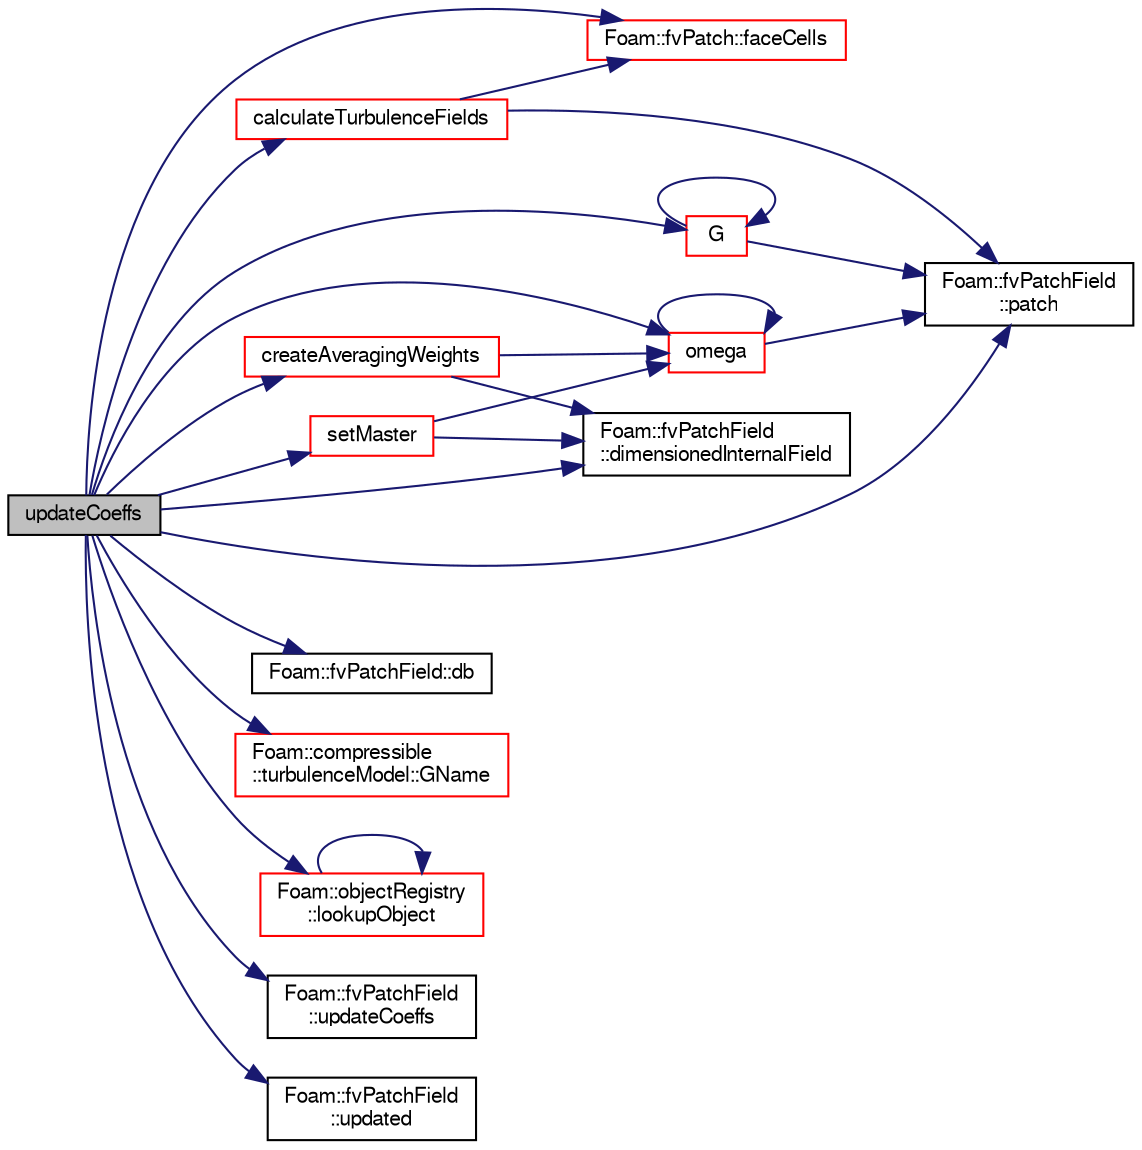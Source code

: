 digraph "updateCoeffs"
{
  bgcolor="transparent";
  edge [fontname="FreeSans",fontsize="10",labelfontname="FreeSans",labelfontsize="10"];
  node [fontname="FreeSans",fontsize="10",shape=record];
  rankdir="LR";
  Node1753 [label="updateCoeffs",height=0.2,width=0.4,color="black", fillcolor="grey75", style="filled", fontcolor="black"];
  Node1753 -> Node1754 [color="midnightblue",fontsize="10",style="solid",fontname="FreeSans"];
  Node1754 [label="calculateTurbulenceFields",height=0.2,width=0.4,color="red",URL="$a30726.html#ad354b2bce4bd90afc465c2dff69b24d6",tooltip="Main driver to calculate the turbulence fields. "];
  Node1754 -> Node1757 [color="midnightblue",fontsize="10",style="solid",fontname="FreeSans"];
  Node1757 [label="Foam::fvPatch::faceCells",height=0.2,width=0.4,color="red",URL="$a22870.html#afbfac825732ef2770fff4261b4e930e9",tooltip="Return faceCells. "];
  Node1754 -> Node1815 [color="midnightblue",fontsize="10",style="solid",fontname="FreeSans"];
  Node1815 [label="Foam::fvPatchField\l::patch",height=0.2,width=0.4,color="black",URL="$a22354.html#aca0923a4611f6166ffd8fa14d81864a4",tooltip="Return patch. "];
  Node1753 -> Node1831 [color="midnightblue",fontsize="10",style="solid",fontname="FreeSans"];
  Node1831 [label="createAveragingWeights",height=0.2,width=0.4,color="red",URL="$a30726.html#a7e3f26a2eb2d1d475fca3c80c5fa26f0",tooltip="Create the averaging weights for cells which are bounded by. "];
  Node1831 -> Node1829 [color="midnightblue",fontsize="10",style="solid",fontname="FreeSans"];
  Node1829 [label="Foam::fvPatchField\l::dimensionedInternalField",height=0.2,width=0.4,color="black",URL="$a22354.html#a1067b719c3281eb98ffda55196ca2033",tooltip="Return dimensioned internal field reference. "];
  Node1831 -> Node1830 [color="midnightblue",fontsize="10",style="solid",fontname="FreeSans"];
  Node1830 [label="omega",height=0.2,width=0.4,color="red",URL="$a30726.html#a0a19ade47a22371d23b806d6b945dc4a",tooltip="Return non-const access to the master&#39;s omega field. "];
  Node1830 -> Node1830 [color="midnightblue",fontsize="10",style="solid",fontname="FreeSans"];
  Node1830 -> Node1815 [color="midnightblue",fontsize="10",style="solid",fontname="FreeSans"];
  Node1753 -> Node2131 [color="midnightblue",fontsize="10",style="solid",fontname="FreeSans"];
  Node2131 [label="Foam::fvPatchField::db",height=0.2,width=0.4,color="black",URL="$a22354.html#a65cc75d9f80b1df5c3184fb2274a97f1",tooltip="Return local objectRegistry. "];
  Node1753 -> Node1829 [color="midnightblue",fontsize="10",style="solid",fontname="FreeSans"];
  Node1753 -> Node1757 [color="midnightblue",fontsize="10",style="solid",fontname="FreeSans"];
  Node1753 -> Node2132 [color="midnightblue",fontsize="10",style="solid",fontname="FreeSans"];
  Node2132 [label="G",height=0.2,width=0.4,color="red",URL="$a30726.html#ad35ace611250c5f497f21747c0920fec",tooltip="Return non-const access to the master&#39;s G field. "];
  Node2132 -> Node2132 [color="midnightblue",fontsize="10",style="solid",fontname="FreeSans"];
  Node2132 -> Node1815 [color="midnightblue",fontsize="10",style="solid",fontname="FreeSans"];
  Node1753 -> Node2133 [color="midnightblue",fontsize="10",style="solid",fontname="FreeSans"];
  Node2133 [label="Foam::compressible\l::turbulenceModel::GName",height=0.2,width=0.4,color="red",URL="$a30818.html#a530c14556551704a03baa28ac70a78a0",tooltip="Helper function to return the nam eof the turbulence G field. "];
  Node1753 -> Node2134 [color="midnightblue",fontsize="10",style="solid",fontname="FreeSans"];
  Node2134 [label="Foam::objectRegistry\l::lookupObject",height=0.2,width=0.4,color="red",URL="$a26326.html#a8b49296f8410366342c524250612c2aa",tooltip="Lookup and return the object of the given Type. "];
  Node2134 -> Node2134 [color="midnightblue",fontsize="10",style="solid",fontname="FreeSans"];
  Node1753 -> Node1830 [color="midnightblue",fontsize="10",style="solid",fontname="FreeSans"];
  Node1753 -> Node1815 [color="midnightblue",fontsize="10",style="solid",fontname="FreeSans"];
  Node1753 -> Node2135 [color="midnightblue",fontsize="10",style="solid",fontname="FreeSans"];
  Node2135 [label="setMaster",height=0.2,width=0.4,color="red",URL="$a30726.html#af62f4355fcee4da87dbdf3b365d3d73a",tooltip="Set the master patch - master is responsible for updating all. "];
  Node2135 -> Node1829 [color="midnightblue",fontsize="10",style="solid",fontname="FreeSans"];
  Node2135 -> Node1830 [color="midnightblue",fontsize="10",style="solid",fontname="FreeSans"];
  Node1753 -> Node2138 [color="midnightblue",fontsize="10",style="solid",fontname="FreeSans"];
  Node2138 [label="Foam::fvPatchField\l::updateCoeffs",height=0.2,width=0.4,color="black",URL="$a22354.html#a7e24eafac629d3733181cd942d4c902f",tooltip="Update the coefficients associated with the patch field. "];
  Node1753 -> Node2139 [color="midnightblue",fontsize="10",style="solid",fontname="FreeSans"];
  Node2139 [label="Foam::fvPatchField\l::updated",height=0.2,width=0.4,color="black",URL="$a22354.html#adb515d6ca9be66613efaaeb72c9709db",tooltip="Return true if the boundary condition has already been updated. "];
}
